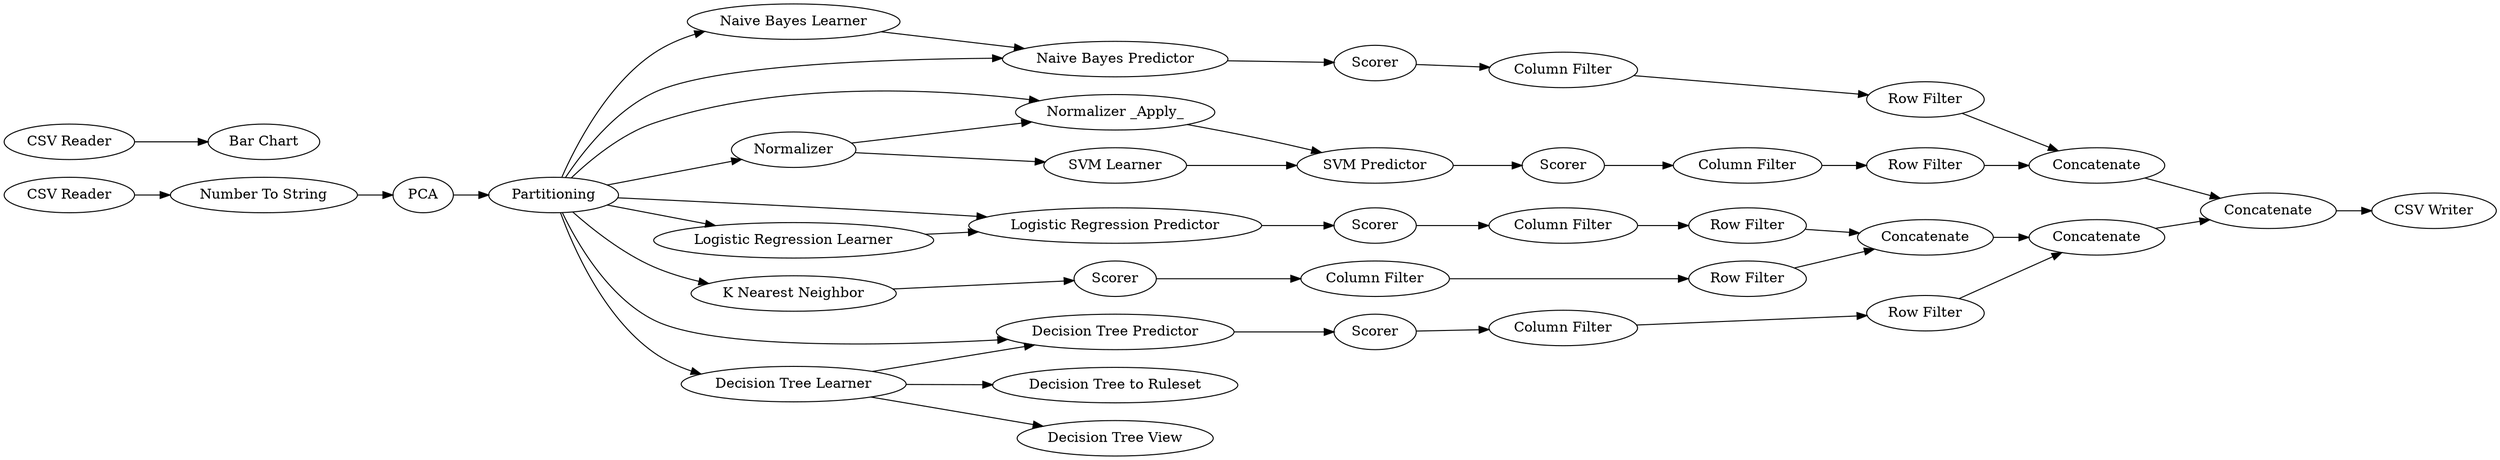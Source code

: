 digraph {
	"6479246929529376418_10" [label=Scorer]
	"6479246929529376418_32" [label="Column Filter"]
	"6479246929529376418_16" [label="K Nearest Neighbor"]
	"6479246929529376418_21" [label="Decision Tree Learner"]
	"6479246929529376418_13" [label="Naive Bayes Learner"]
	"6479246929529376418_23" [label="Decision Tree Predictor"]
	"6479246929529376418_35" [label="Row Filter"]
	"6479246929529376418_36" [label="Column Filter"]
	"6479246929529376418_24" [label="Decision Tree to Ruleset"]
	"6479246929529376418_41" [label=Concatenate]
	"6479246929529376418_6" [label=Partitioning]
	"6479246929529376418_15" [label=Scorer]
	"6479246929529376418_25" [label=Scorer]
	"6479246929529376418_9" [label="SVM Predictor"]
	"6479246929529376418_26" [label="Column Filter"]
	"6479246929529376418_20" [label=Scorer]
	"6479246929529376418_38" [label=Concatenate]
	"6479246929529376418_19" [label="Logistic Regression Predictor"]
	"6479246929529376418_30" [label="Row Filter"]
	"6479246929529376418_43" [label="CSV Writer"]
	"6479246929529376418_7" [label="Normalizer _Apply_"]
	"6479246929529376418_3" [label=Normalizer]
	"6479246929529376418_12" [label="Number To String"]
	"6479246929529376418_8" [label="SVM Learner"]
	"6479246929529376418_29" [label="Column Filter"]
	"6479246929529376418_40" [label=Concatenate]
	"6479246929529376418_42" [label="Bar Chart"]
	"6479246929529376418_33" [label="Row Filter"]
	"6479246929529376418_39" [label=Concatenate]
	"6479246929529376418_34" [label="Column Filter"]
	"6479246929529376418_18" [label="Logistic Regression Learner"]
	"6479246929529376418_37" [label="Row Filter"]
	"6479246929529376418_22" [label="Decision Tree View"]
	"6479246929529376418_11" [label=PCA]
	"6479246929529376418_31" [label="Row Filter"]
	"6479246929529376418_44" [label="CSV Reader"]
	"6479246929529376418_1" [label="CSV Reader"]
	"6479246929529376418_14" [label="Naive Bayes Predictor"]
	"6479246929529376418_17" [label=Scorer]
	"6479246929529376418_21" -> "6479246929529376418_22"
	"6479246929529376418_10" -> "6479246929529376418_26"
	"6479246929529376418_36" -> "6479246929529376418_37"
	"6479246929529376418_11" -> "6479246929529376418_6"
	"6479246929529376418_6" -> "6479246929529376418_19"
	"6479246929529376418_3" -> "6479246929529376418_7"
	"6479246929529376418_16" -> "6479246929529376418_17"
	"6479246929529376418_1" -> "6479246929529376418_12"
	"6479246929529376418_9" -> "6479246929529376418_10"
	"6479246929529376418_18" -> "6479246929529376418_19"
	"6479246929529376418_6" -> "6479246929529376418_13"
	"6479246929529376418_6" -> "6479246929529376418_7"
	"6479246929529376418_7" -> "6479246929529376418_9"
	"6479246929529376418_29" -> "6479246929529376418_30"
	"6479246929529376418_14" -> "6479246929529376418_15"
	"6479246929529376418_33" -> "6479246929529376418_39"
	"6479246929529376418_8" -> "6479246929529376418_9"
	"6479246929529376418_12" -> "6479246929529376418_11"
	"6479246929529376418_25" -> "6479246929529376418_36"
	"6479246929529376418_38" -> "6479246929529376418_41"
	"6479246929529376418_3" -> "6479246929529376418_8"
	"6479246929529376418_6" -> "6479246929529376418_14"
	"6479246929529376418_39" -> "6479246929529376418_40"
	"6479246929529376418_19" -> "6479246929529376418_20"
	"6479246929529376418_21" -> "6479246929529376418_24"
	"6479246929529376418_20" -> "6479246929529376418_34"
	"6479246929529376418_6" -> "6479246929529376418_21"
	"6479246929529376418_41" -> "6479246929529376418_43"
	"6479246929529376418_23" -> "6479246929529376418_25"
	"6479246929529376418_37" -> "6479246929529376418_40"
	"6479246929529376418_17" -> "6479246929529376418_32"
	"6479246929529376418_6" -> "6479246929529376418_3"
	"6479246929529376418_26" -> "6479246929529376418_31"
	"6479246929529376418_13" -> "6479246929529376418_14"
	"6479246929529376418_21" -> "6479246929529376418_23"
	"6479246929529376418_44" -> "6479246929529376418_42"
	"6479246929529376418_31" -> "6479246929529376418_38"
	"6479246929529376418_40" -> "6479246929529376418_41"
	"6479246929529376418_15" -> "6479246929529376418_29"
	"6479246929529376418_6" -> "6479246929529376418_23"
	"6479246929529376418_6" -> "6479246929529376418_16"
	"6479246929529376418_30" -> "6479246929529376418_38"
	"6479246929529376418_35" -> "6479246929529376418_39"
	"6479246929529376418_32" -> "6479246929529376418_33"
	"6479246929529376418_6" -> "6479246929529376418_18"
	"6479246929529376418_34" -> "6479246929529376418_35"
	rankdir=LR
}

